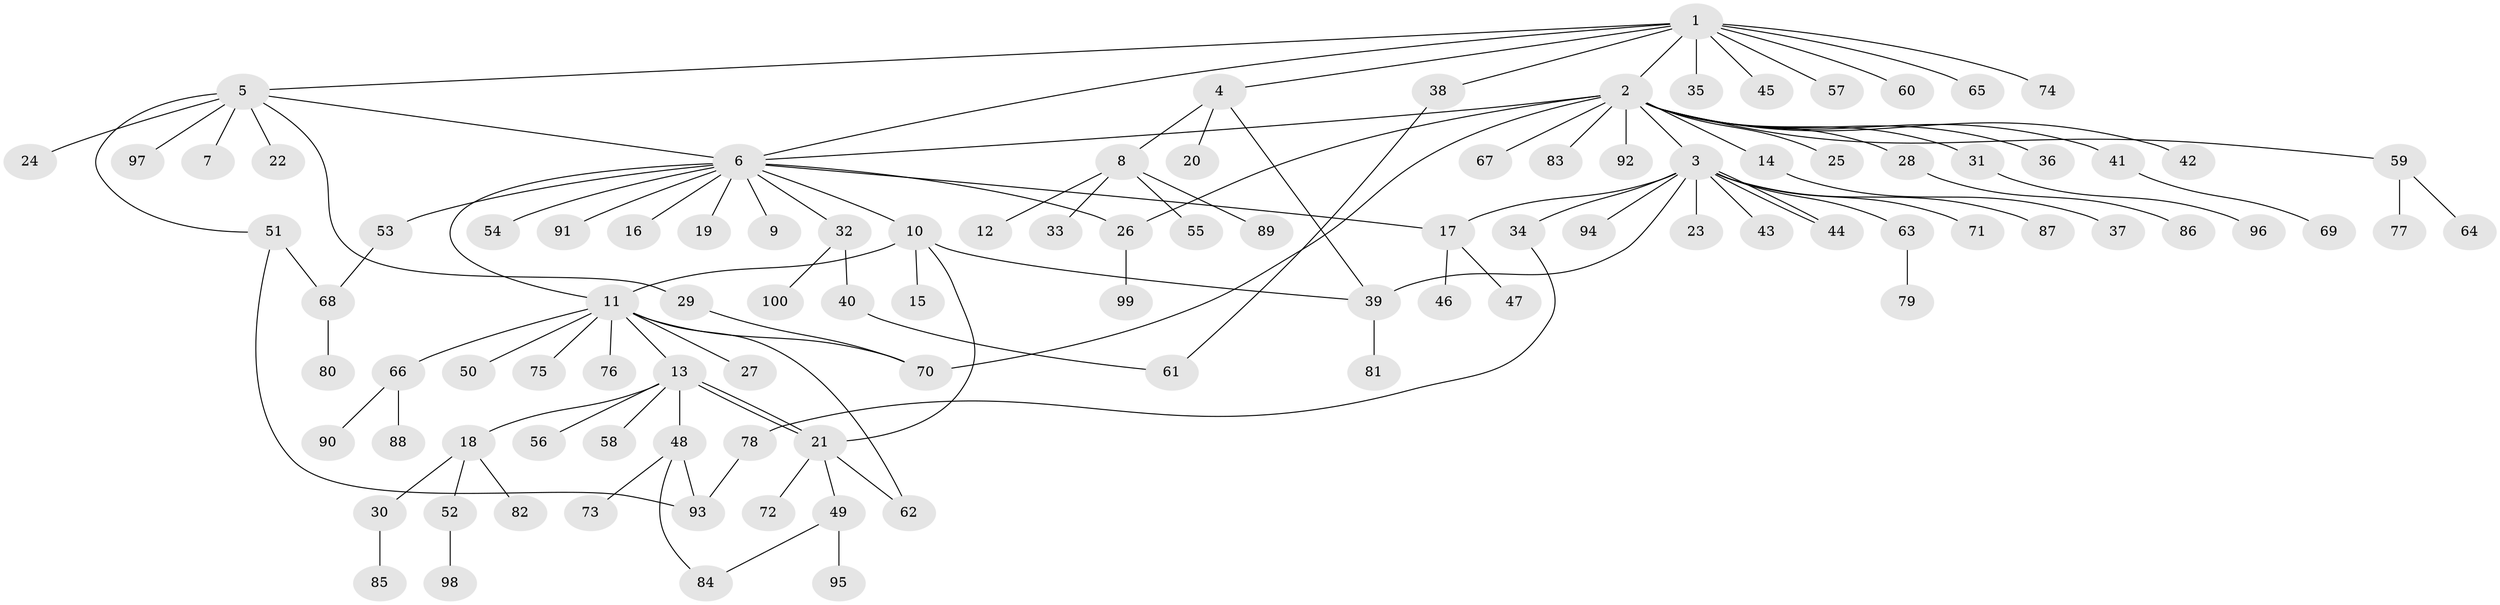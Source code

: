 // Generated by graph-tools (version 1.1) at 2025/38/02/21/25 10:38:54]
// undirected, 100 vertices, 117 edges
graph export_dot {
graph [start="1"]
  node [color=gray90,style=filled];
  1;
  2;
  3;
  4;
  5;
  6;
  7;
  8;
  9;
  10;
  11;
  12;
  13;
  14;
  15;
  16;
  17;
  18;
  19;
  20;
  21;
  22;
  23;
  24;
  25;
  26;
  27;
  28;
  29;
  30;
  31;
  32;
  33;
  34;
  35;
  36;
  37;
  38;
  39;
  40;
  41;
  42;
  43;
  44;
  45;
  46;
  47;
  48;
  49;
  50;
  51;
  52;
  53;
  54;
  55;
  56;
  57;
  58;
  59;
  60;
  61;
  62;
  63;
  64;
  65;
  66;
  67;
  68;
  69;
  70;
  71;
  72;
  73;
  74;
  75;
  76;
  77;
  78;
  79;
  80;
  81;
  82;
  83;
  84;
  85;
  86;
  87;
  88;
  89;
  90;
  91;
  92;
  93;
  94;
  95;
  96;
  97;
  98;
  99;
  100;
  1 -- 2;
  1 -- 4;
  1 -- 5;
  1 -- 6;
  1 -- 35;
  1 -- 38;
  1 -- 45;
  1 -- 57;
  1 -- 60;
  1 -- 65;
  1 -- 74;
  2 -- 3;
  2 -- 6;
  2 -- 14;
  2 -- 25;
  2 -- 26;
  2 -- 28;
  2 -- 31;
  2 -- 36;
  2 -- 41;
  2 -- 42;
  2 -- 59;
  2 -- 67;
  2 -- 70;
  2 -- 83;
  2 -- 92;
  3 -- 17;
  3 -- 23;
  3 -- 34;
  3 -- 39;
  3 -- 43;
  3 -- 44;
  3 -- 44;
  3 -- 63;
  3 -- 71;
  3 -- 87;
  3 -- 94;
  4 -- 8;
  4 -- 20;
  4 -- 39;
  5 -- 6;
  5 -- 7;
  5 -- 22;
  5 -- 24;
  5 -- 29;
  5 -- 51;
  5 -- 97;
  6 -- 9;
  6 -- 10;
  6 -- 11;
  6 -- 16;
  6 -- 17;
  6 -- 19;
  6 -- 26;
  6 -- 32;
  6 -- 53;
  6 -- 54;
  6 -- 91;
  8 -- 12;
  8 -- 33;
  8 -- 55;
  8 -- 89;
  10 -- 11;
  10 -- 15;
  10 -- 21;
  10 -- 39;
  11 -- 13;
  11 -- 27;
  11 -- 50;
  11 -- 62;
  11 -- 66;
  11 -- 70;
  11 -- 75;
  11 -- 76;
  13 -- 18;
  13 -- 21;
  13 -- 21;
  13 -- 48;
  13 -- 56;
  13 -- 58;
  14 -- 37;
  17 -- 46;
  17 -- 47;
  18 -- 30;
  18 -- 52;
  18 -- 82;
  21 -- 49;
  21 -- 62;
  21 -- 72;
  26 -- 99;
  28 -- 86;
  29 -- 70;
  30 -- 85;
  31 -- 96;
  32 -- 40;
  32 -- 100;
  34 -- 78;
  38 -- 61;
  39 -- 81;
  40 -- 61;
  41 -- 69;
  48 -- 73;
  48 -- 84;
  48 -- 93;
  49 -- 84;
  49 -- 95;
  51 -- 68;
  51 -- 93;
  52 -- 98;
  53 -- 68;
  59 -- 64;
  59 -- 77;
  63 -- 79;
  66 -- 88;
  66 -- 90;
  68 -- 80;
  78 -- 93;
}

